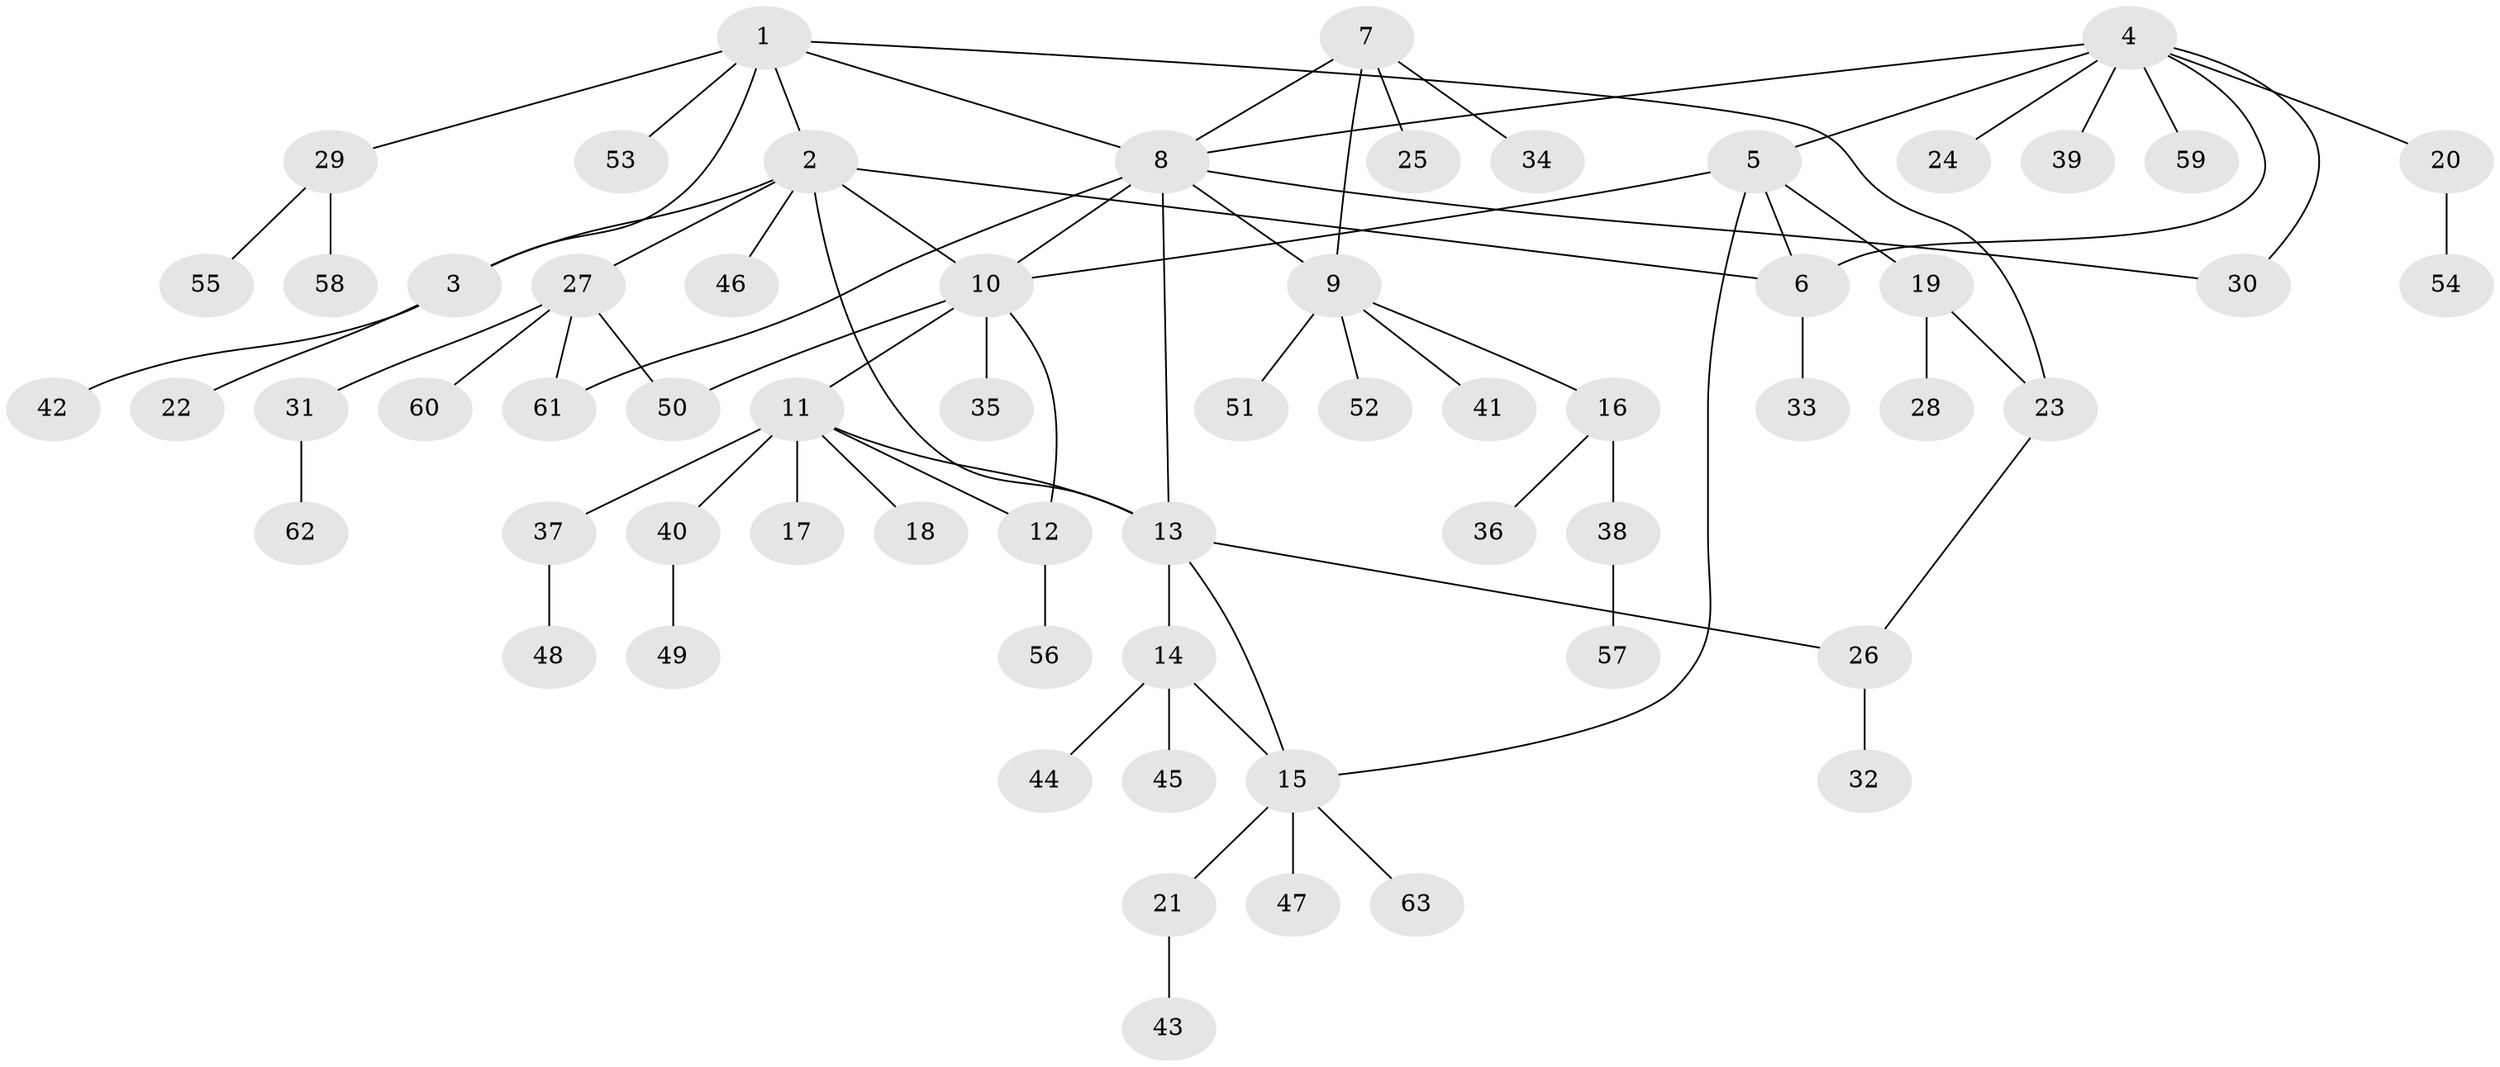 // Generated by graph-tools (version 1.1) at 2025/26/03/09/25 03:26:41]
// undirected, 63 vertices, 78 edges
graph export_dot {
graph [start="1"]
  node [color=gray90,style=filled];
  1;
  2;
  3;
  4;
  5;
  6;
  7;
  8;
  9;
  10;
  11;
  12;
  13;
  14;
  15;
  16;
  17;
  18;
  19;
  20;
  21;
  22;
  23;
  24;
  25;
  26;
  27;
  28;
  29;
  30;
  31;
  32;
  33;
  34;
  35;
  36;
  37;
  38;
  39;
  40;
  41;
  42;
  43;
  44;
  45;
  46;
  47;
  48;
  49;
  50;
  51;
  52;
  53;
  54;
  55;
  56;
  57;
  58;
  59;
  60;
  61;
  62;
  63;
  1 -- 2;
  1 -- 3;
  1 -- 8;
  1 -- 23;
  1 -- 29;
  1 -- 53;
  2 -- 3;
  2 -- 6;
  2 -- 10;
  2 -- 13;
  2 -- 27;
  2 -- 46;
  3 -- 22;
  3 -- 42;
  4 -- 5;
  4 -- 6;
  4 -- 8;
  4 -- 20;
  4 -- 24;
  4 -- 30;
  4 -- 39;
  4 -- 59;
  5 -- 6;
  5 -- 10;
  5 -- 15;
  5 -- 19;
  6 -- 33;
  7 -- 8;
  7 -- 9;
  7 -- 25;
  7 -- 34;
  8 -- 9;
  8 -- 10;
  8 -- 13;
  8 -- 30;
  8 -- 61;
  9 -- 16;
  9 -- 41;
  9 -- 51;
  9 -- 52;
  10 -- 11;
  10 -- 12;
  10 -- 35;
  10 -- 50;
  11 -- 12;
  11 -- 13;
  11 -- 17;
  11 -- 18;
  11 -- 37;
  11 -- 40;
  12 -- 56;
  13 -- 14;
  13 -- 15;
  13 -- 26;
  14 -- 15;
  14 -- 44;
  14 -- 45;
  15 -- 21;
  15 -- 47;
  15 -- 63;
  16 -- 36;
  16 -- 38;
  19 -- 23;
  19 -- 28;
  20 -- 54;
  21 -- 43;
  23 -- 26;
  26 -- 32;
  27 -- 31;
  27 -- 50;
  27 -- 60;
  27 -- 61;
  29 -- 55;
  29 -- 58;
  31 -- 62;
  37 -- 48;
  38 -- 57;
  40 -- 49;
}
